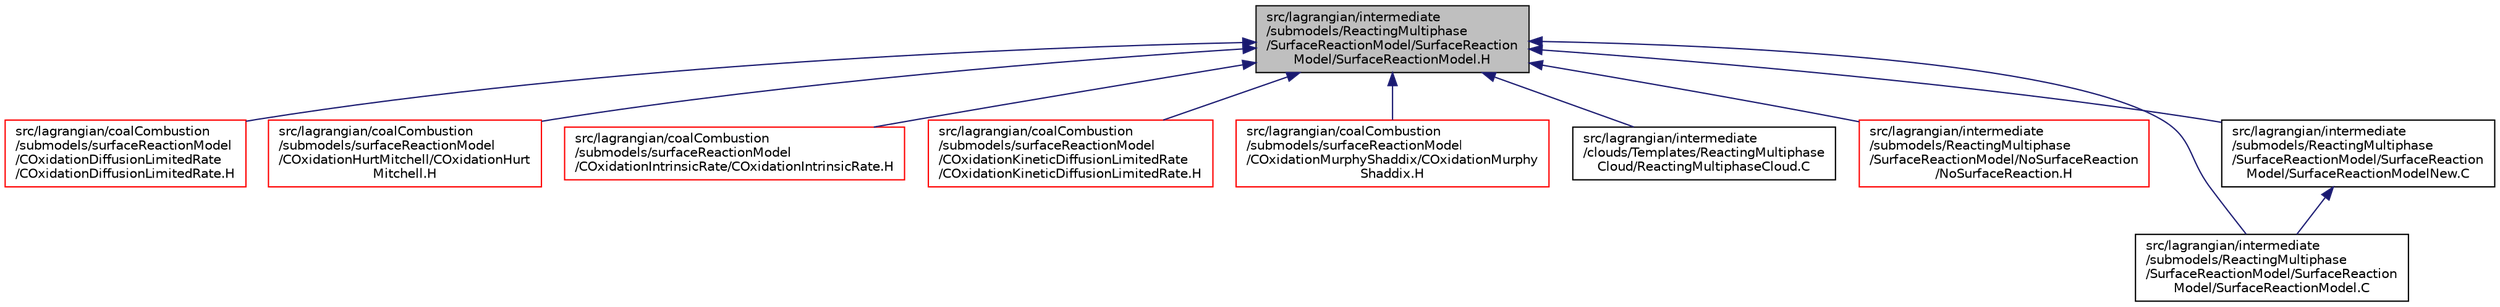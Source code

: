 digraph "src/lagrangian/intermediate/submodels/ReactingMultiphase/SurfaceReactionModel/SurfaceReactionModel/SurfaceReactionModel.H"
{
  bgcolor="transparent";
  edge [fontname="Helvetica",fontsize="10",labelfontname="Helvetica",labelfontsize="10"];
  node [fontname="Helvetica",fontsize="10",shape=record];
  Node120 [label="src/lagrangian/intermediate\l/submodels/ReactingMultiphase\l/SurfaceReactionModel/SurfaceReaction\lModel/SurfaceReactionModel.H",height=0.2,width=0.4,color="black", fillcolor="grey75", style="filled", fontcolor="black"];
  Node120 -> Node121 [dir="back",color="midnightblue",fontsize="10",style="solid",fontname="Helvetica"];
  Node121 [label="src/lagrangian/coalCombustion\l/submodels/surfaceReactionModel\l/COxidationDiffusionLimitedRate\l/COxidationDiffusionLimitedRate.H",height=0.2,width=0.4,color="red",URL="$a05615.html"];
  Node120 -> Node125 [dir="back",color="midnightblue",fontsize="10",style="solid",fontname="Helvetica"];
  Node125 [label="src/lagrangian/coalCombustion\l/submodels/surfaceReactionModel\l/COxidationHurtMitchell/COxidationHurt\lMitchell.H",height=0.2,width=0.4,color="red",URL="$a05621.html"];
  Node120 -> Node127 [dir="back",color="midnightblue",fontsize="10",style="solid",fontname="Helvetica"];
  Node127 [label="src/lagrangian/coalCombustion\l/submodels/surfaceReactionModel\l/COxidationIntrinsicRate/COxidationIntrinsicRate.H",height=0.2,width=0.4,color="red",URL="$a05627.html"];
  Node120 -> Node129 [dir="back",color="midnightblue",fontsize="10",style="solid",fontname="Helvetica"];
  Node129 [label="src/lagrangian/coalCombustion\l/submodels/surfaceReactionModel\l/COxidationKineticDiffusionLimitedRate\l/COxidationKineticDiffusionLimitedRate.H",height=0.2,width=0.4,color="red",URL="$a05633.html"];
  Node120 -> Node131 [dir="back",color="midnightblue",fontsize="10",style="solid",fontname="Helvetica"];
  Node131 [label="src/lagrangian/coalCombustion\l/submodels/surfaceReactionModel\l/COxidationMurphyShaddix/COxidationMurphy\lShaddix.H",height=0.2,width=0.4,color="red",URL="$a05639.html"];
  Node120 -> Node133 [dir="back",color="midnightblue",fontsize="10",style="solid",fontname="Helvetica"];
  Node133 [label="src/lagrangian/intermediate\l/clouds/Templates/ReactingMultiphase\lCloud/ReactingMultiphaseCloud.C",height=0.2,width=0.4,color="black",URL="$a05903.html"];
  Node120 -> Node134 [dir="back",color="midnightblue",fontsize="10",style="solid",fontname="Helvetica"];
  Node134 [label="src/lagrangian/intermediate\l/submodels/ReactingMultiphase\l/SurfaceReactionModel/NoSurfaceReaction\l/NoSurfaceReaction.H",height=0.2,width=0.4,color="red",URL="$a06986.html"];
  Node120 -> Node138 [dir="back",color="midnightblue",fontsize="10",style="solid",fontname="Helvetica"];
  Node138 [label="src/lagrangian/intermediate\l/submodels/ReactingMultiphase\l/SurfaceReactionModel/SurfaceReaction\lModel/SurfaceReactionModel.C",height=0.2,width=0.4,color="black",URL="$a06989.html"];
  Node120 -> Node139 [dir="back",color="midnightblue",fontsize="10",style="solid",fontname="Helvetica"];
  Node139 [label="src/lagrangian/intermediate\l/submodels/ReactingMultiphase\l/SurfaceReactionModel/SurfaceReaction\lModel/SurfaceReactionModelNew.C",height=0.2,width=0.4,color="black",URL="$a06995.html"];
  Node139 -> Node138 [dir="back",color="midnightblue",fontsize="10",style="solid",fontname="Helvetica"];
}
